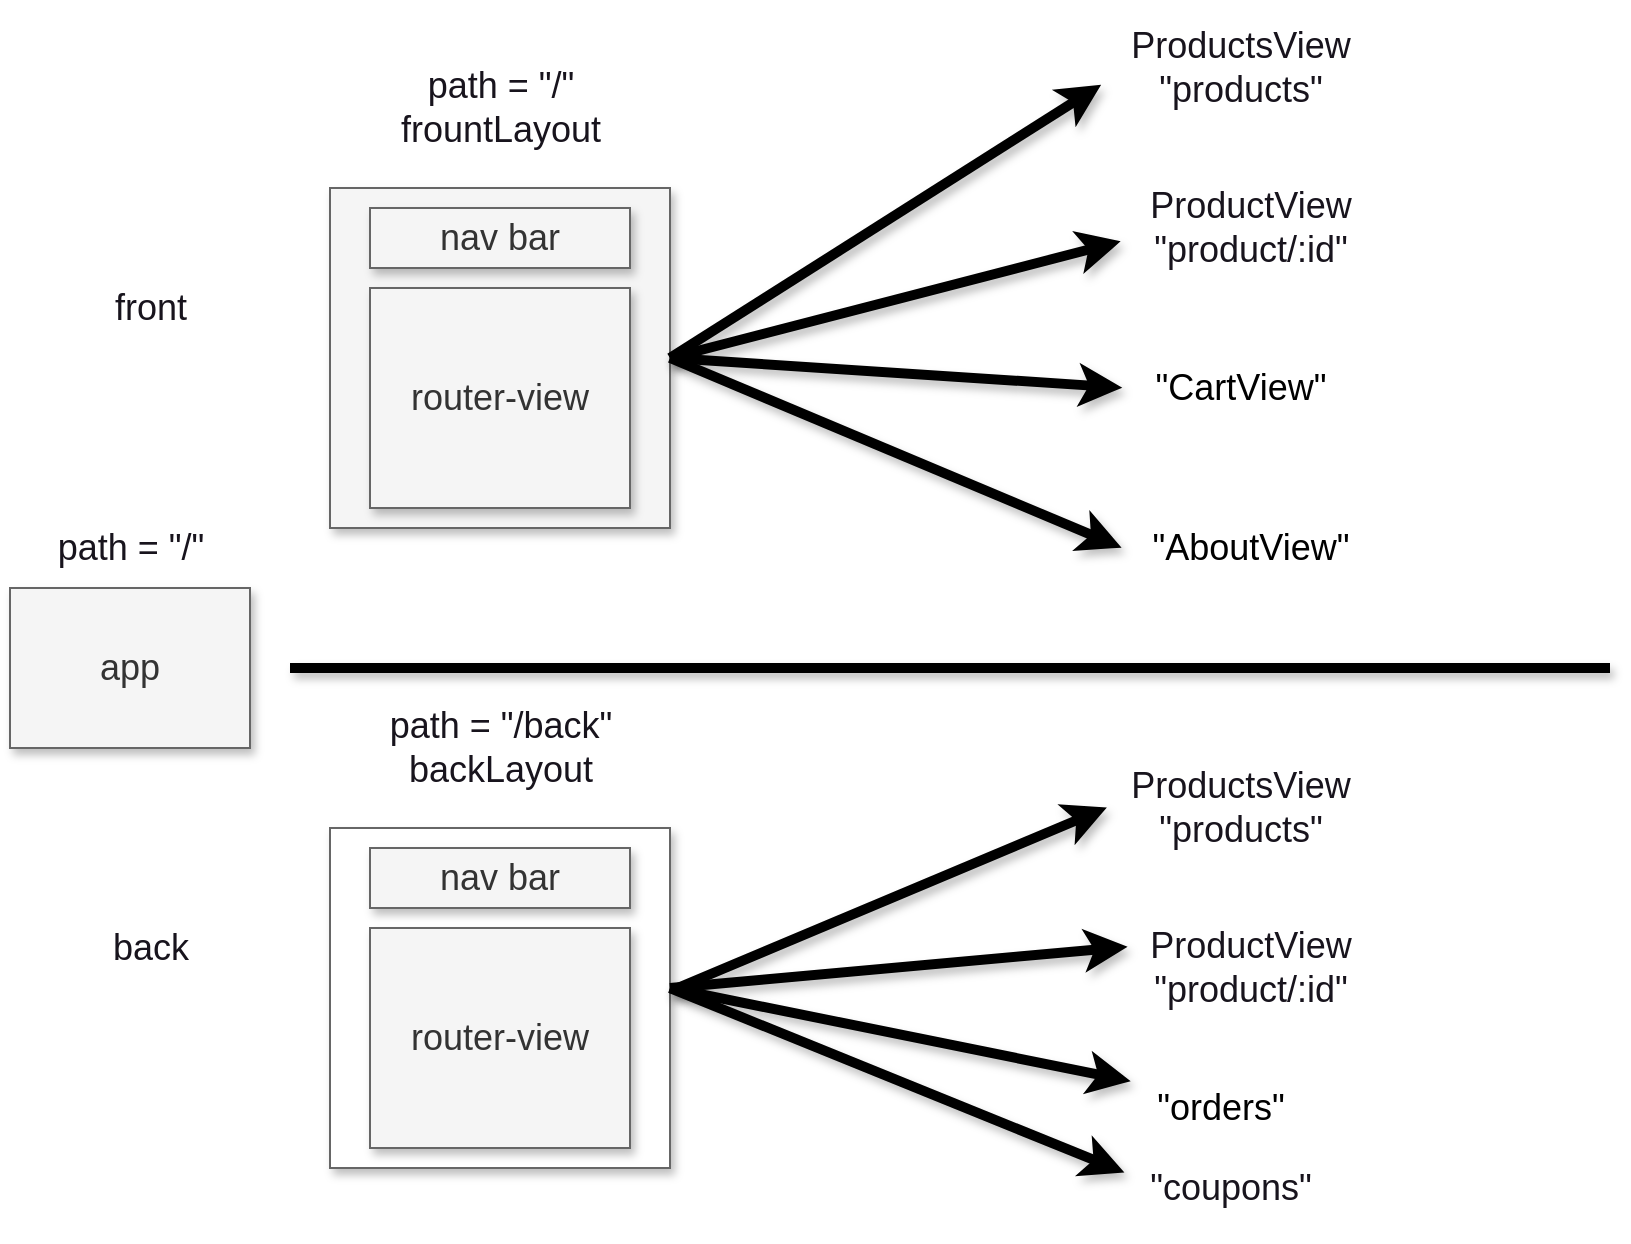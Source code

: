 <mxfile>
    <diagram id="HyXh50aNnoCoys_JZRTJ" name="第1頁">
        <mxGraphModel dx="1002" dy="1395" grid="1" gridSize="10" guides="1" tooltips="1" connect="1" arrows="1" fold="1" page="1" pageScale="1" pageWidth="1169" pageHeight="827" background="#ffffff" math="0" shadow="0">
            <root>
                <mxCell id="0"/>
                <mxCell id="1" parent="0"/>
                <mxCell id="2" value="&lt;font style=&quot;font-size: 18px;&quot;&gt;app&lt;/font&gt;" style="rounded=0;whiteSpace=wrap;html=1;shadow=1;strokeColor=#666666;fontColor=#333333;fillColor=#f5f5f5;" parent="1" vertex="1">
                    <mxGeometry y="280" width="120" height="80" as="geometry"/>
                </mxCell>
                <mxCell id="3" value="" style="endArrow=none;html=1;fontSize=18;strokeWidth=5;shadow=1;strokeColor=#000000;fontColor=#18141d;" parent="1" edge="1">
                    <mxGeometry width="50" height="50" relative="1" as="geometry">
                        <mxPoint x="800" y="320" as="sourcePoint"/>
                        <mxPoint x="140" y="320" as="targetPoint"/>
                    </mxGeometry>
                </mxCell>
                <mxCell id="5" value="front" style="text;html=1;align=center;verticalAlign=middle;resizable=0;points=[];autosize=1;fontSize=18;shadow=1;strokeColor=none;fontColor=#18141d;" parent="1" vertex="1">
                    <mxGeometry x="40" y="120" width="60" height="40" as="geometry"/>
                </mxCell>
                <mxCell id="6" value="back" style="text;html=1;align=center;verticalAlign=middle;resizable=0;points=[];autosize=1;fontSize=18;shadow=1;strokeColor=none;fontColor=#18141d;" parent="1" vertex="1">
                    <mxGeometry x="40" y="440" width="60" height="40" as="geometry"/>
                </mxCell>
                <mxCell id="7" value="" style="whiteSpace=wrap;html=1;aspect=fixed;fontSize=18;shadow=1;strokeColor=#666666;fontColor=#333333;fillColor=#f5f5f5;" parent="1" vertex="1">
                    <mxGeometry x="160" y="80" width="170" height="170" as="geometry"/>
                </mxCell>
                <mxCell id="13" value="nav bar" style="rounded=0;whiteSpace=wrap;html=1;fontSize=18;shadow=1;strokeColor=#666666;fontColor=#333333;fillColor=#f5f5f5;" parent="1" vertex="1">
                    <mxGeometry x="180" y="90" width="130" height="30" as="geometry"/>
                </mxCell>
                <mxCell id="14" value="router-view" style="rounded=0;whiteSpace=wrap;html=1;fontSize=18;shadow=1;strokeColor=#666666;fontColor=#333333;fillColor=#f5f5f5;" parent="1" vertex="1">
                    <mxGeometry x="180" y="130" width="130" height="110" as="geometry"/>
                </mxCell>
                <mxCell id="15" value="path = &quot;/&quot;&lt;br&gt;frountLayout" style="text;html=1;align=center;verticalAlign=middle;resizable=0;points=[];autosize=1;fontSize=18;shadow=1;strokeColor=none;fontColor=#18141d;" parent="1" vertex="1">
                    <mxGeometry x="185" y="10" width="120" height="60" as="geometry"/>
                </mxCell>
                <mxCell id="16" value="" style="whiteSpace=wrap;html=1;aspect=fixed;fontSize=18;shadow=1;strokeColor=#666666;fontColor=#18141d;fillColor=#ffffff;" parent="1" vertex="1">
                    <mxGeometry x="160" y="400" width="170" height="170" as="geometry"/>
                </mxCell>
                <mxCell id="17" value="nav bar" style="rounded=0;whiteSpace=wrap;html=1;fontSize=18;shadow=1;strokeColor=#666666;fontColor=#333333;fillStyle=auto;fillColor=#f5f5f5;" parent="1" vertex="1">
                    <mxGeometry x="180" y="410" width="130" height="30" as="geometry"/>
                </mxCell>
                <mxCell id="18" value="router-view" style="rounded=0;whiteSpace=wrap;html=1;fontSize=18;shadow=1;strokeColor=#666666;fontColor=#333333;fillColor=#f5f5f5;" parent="1" vertex="1">
                    <mxGeometry x="180" y="450" width="130" height="110" as="geometry"/>
                </mxCell>
                <mxCell id="19" value="path = &quot;/back&quot;&lt;br&gt;backLayout" style="text;html=1;align=center;verticalAlign=middle;resizable=0;points=[];autosize=1;fontSize=18;shadow=1;strokeColor=none;fontColor=#18141d;" parent="1" vertex="1">
                    <mxGeometry x="180" y="330" width="130" height="60" as="geometry"/>
                </mxCell>
                <mxCell id="20" value="path = &quot;/&quot;" style="text;html=1;align=center;verticalAlign=middle;resizable=0;points=[];autosize=1;fontSize=18;shadow=1;strokeColor=none;fontColor=#18141d;" parent="1" vertex="1">
                    <mxGeometry x="10" y="240" width="100" height="40" as="geometry"/>
                </mxCell>
                <mxCell id="22" value="" style="endArrow=classic;html=1;fontSize=18;entryX=-0.034;entryY=0.639;entryDx=0;entryDy=0;entryPerimeter=0;strokeWidth=5;exitX=1;exitY=0.5;exitDx=0;exitDy=0;shadow=1;fontColor=#18141d;strokeColor=#000000;" parent="1" source="7" target="23" edge="1">
                    <mxGeometry width="50" height="50" relative="1" as="geometry">
                        <mxPoint x="330" y="200" as="sourcePoint"/>
                        <mxPoint x="430" y="50" as="targetPoint"/>
                    </mxGeometry>
                </mxCell>
                <mxCell id="23" value="ProductsView&lt;br&gt;&quot;products&quot;" style="text;html=1;align=center;verticalAlign=middle;resizable=0;points=[];autosize=1;fontSize=18;shadow=1;strokeColor=none;fontColor=#18141d;" parent="1" vertex="1">
                    <mxGeometry x="550" y="-10" width="130" height="60" as="geometry"/>
                </mxCell>
                <mxCell id="24" value="ProductView&lt;br&gt;&quot;product/:id&quot;" style="text;html=1;align=center;verticalAlign=middle;resizable=0;points=[];autosize=1;fontSize=18;shadow=1;strokeColor=none;fontColor=#18141d;" parent="1" vertex="1">
                    <mxGeometry x="560" y="70" width="120" height="60" as="geometry"/>
                </mxCell>
                <mxCell id="25" value="&quot;CartView&quot;" style="text;html=1;align=center;verticalAlign=middle;resizable=0;points=[];autosize=1;fontSize=18;shadow=1;strokeWidth=5;strokeColor=none;fontColor=#000000;" parent="1" vertex="1">
                    <mxGeometry x="560" y="160" width="110" height="40" as="geometry"/>
                </mxCell>
                <mxCell id="26" value="&quot;AboutView&quot;" style="text;html=1;align=center;verticalAlign=middle;resizable=0;points=[];autosize=1;fontSize=18;shadow=1;strokeWidth=5;strokeColor=none;fontColor=#000000;" parent="1" vertex="1">
                    <mxGeometry x="560" y="240" width="120" height="40" as="geometry"/>
                </mxCell>
                <mxCell id="27" value="ProductsView&lt;br&gt;&quot;products&quot;" style="text;html=1;align=center;verticalAlign=middle;resizable=0;points=[];autosize=1;fontSize=18;shadow=1;strokeColor=none;fontColor=#18141d;" parent="1" vertex="1">
                    <mxGeometry x="550" y="360" width="130" height="60" as="geometry"/>
                </mxCell>
                <mxCell id="28" value="&quot;orders&quot;" style="text;html=1;align=center;verticalAlign=middle;resizable=0;points=[];autosize=1;fontSize=18;shadow=1;strokeWidth=5;strokeColor=none;fontColor=#000000;" parent="1" vertex="1">
                    <mxGeometry x="560" y="520" width="90" height="40" as="geometry"/>
                </mxCell>
                <mxCell id="29" value="&quot;coupons&quot;" style="text;html=1;align=center;verticalAlign=middle;resizable=0;points=[];autosize=1;fontSize=18;shadow=1;strokeColor=none;fontColor=#18141d;" parent="1" vertex="1">
                    <mxGeometry x="560" y="560" width="100" height="40" as="geometry"/>
                </mxCell>
                <mxCell id="32" value="" style="endArrow=classic;html=1;fontSize=18;entryX=-0.039;entryY=0.611;entryDx=0;entryDy=0;entryPerimeter=0;strokeWidth=5;exitX=1;exitY=0.5;exitDx=0;exitDy=0;shadow=1;fontColor=#18141d;strokeColor=#000000;" parent="1" source="7" target="24" edge="1">
                    <mxGeometry width="50" height="50" relative="1" as="geometry">
                        <mxPoint x="330" y="200" as="sourcePoint"/>
                        <mxPoint x="526.26" y="35.56" as="targetPoint"/>
                    </mxGeometry>
                </mxCell>
                <mxCell id="33" value="" style="endArrow=classic;html=1;fontSize=18;entryX=-0.035;entryY=0.496;entryDx=0;entryDy=0;entryPerimeter=0;strokeWidth=5;exitX=1;exitY=0.5;exitDx=0;exitDy=0;shadow=1;fontColor=#18141d;strokeColor=#000000;" parent="1" source="7" target="25" edge="1">
                    <mxGeometry width="50" height="50" relative="1" as="geometry">
                        <mxPoint x="330" y="200" as="sourcePoint"/>
                        <mxPoint x="525.32" y="114.44" as="targetPoint"/>
                    </mxGeometry>
                </mxCell>
                <mxCell id="34" value="" style="endArrow=classic;html=1;fontSize=18;entryX=-0.035;entryY=0.496;entryDx=0;entryDy=0;entryPerimeter=0;strokeWidth=5;exitX=1;exitY=0.5;exitDx=0;exitDy=0;shadow=1;fontColor=#18141d;strokeColor=#000000;" parent="1" source="7" target="26" edge="1">
                    <mxGeometry width="50" height="50" relative="1" as="geometry">
                        <mxPoint x="330" y="200" as="sourcePoint"/>
                        <mxPoint x="527.55" y="189.84" as="targetPoint"/>
                    </mxGeometry>
                </mxCell>
                <mxCell id="36" value="" style="endArrow=classic;html=1;fontSize=18;entryX=-0.012;entryY=0.496;entryDx=0;entryDy=0;entryPerimeter=0;strokeWidth=5;exitX=1;exitY=0.5;exitDx=0;exitDy=0;shadow=1;fontColor=#18141d;strokeColor=#000000;" parent="1" target="27" edge="1">
                    <mxGeometry width="50" height="50" relative="1" as="geometry">
                        <mxPoint x="333.74" y="480" as="sourcePoint"/>
                        <mxPoint x="560" y="340.56" as="targetPoint"/>
                    </mxGeometry>
                </mxCell>
                <mxCell id="37" value="" style="endArrow=classic;html=1;fontSize=18;entryX=0.004;entryY=0.165;entryDx=0;entryDy=0;entryPerimeter=0;strokeWidth=5;shadow=1;fontColor=#18141d;strokeColor=#000000;" parent="1" target="28" edge="1">
                    <mxGeometry width="50" height="50" relative="1" as="geometry">
                        <mxPoint x="330" y="480" as="sourcePoint"/>
                        <mxPoint x="568.68" y="389.84" as="targetPoint"/>
                    </mxGeometry>
                </mxCell>
                <mxCell id="39" value="" style="endArrow=classic;html=1;fontSize=18;entryX=-0.028;entryY=0.305;entryDx=0;entryDy=0;entryPerimeter=0;strokeWidth=5;shadow=1;fontColor=#18141d;strokeColor=#000000;" parent="1" target="29" edge="1">
                    <mxGeometry width="50" height="50" relative="1" as="geometry">
                        <mxPoint x="330" y="480" as="sourcePoint"/>
                        <mxPoint x="568.74" y="510.0" as="targetPoint"/>
                    </mxGeometry>
                </mxCell>
                <mxCell id="41" value="ProductView&lt;br&gt;&quot;product/:id&quot;" style="text;html=1;align=center;verticalAlign=middle;resizable=0;points=[];autosize=1;fontSize=18;shadow=1;strokeColor=none;fontColor=#18141d;" vertex="1" parent="1">
                    <mxGeometry x="560" y="440" width="120" height="60" as="geometry"/>
                </mxCell>
                <mxCell id="42" value="" style="endArrow=classic;html=1;fontSize=18;strokeWidth=5;shadow=1;fontColor=#18141d;strokeColor=#000000;entryX=-0.01;entryY=0.323;entryDx=0;entryDy=0;entryPerimeter=0;" edge="1" parent="1" target="41">
                    <mxGeometry width="50" height="50" relative="1" as="geometry">
                        <mxPoint x="330" y="480" as="sourcePoint"/>
                        <mxPoint x="558.44" y="399.76" as="targetPoint"/>
                    </mxGeometry>
                </mxCell>
            </root>
        </mxGraphModel>
    </diagram>
</mxfile>